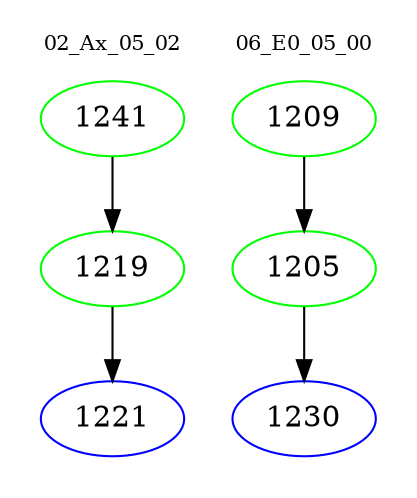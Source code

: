 digraph{
subgraph cluster_0 {
color = white
label = "02_Ax_05_02";
fontsize=10;
T0_1241 [label="1241", color="green"]
T0_1241 -> T0_1219 [color="black"]
T0_1219 [label="1219", color="green"]
T0_1219 -> T0_1221 [color="black"]
T0_1221 [label="1221", color="blue"]
}
subgraph cluster_1 {
color = white
label = "06_E0_05_00";
fontsize=10;
T1_1209 [label="1209", color="green"]
T1_1209 -> T1_1205 [color="black"]
T1_1205 [label="1205", color="green"]
T1_1205 -> T1_1230 [color="black"]
T1_1230 [label="1230", color="blue"]
}
}
